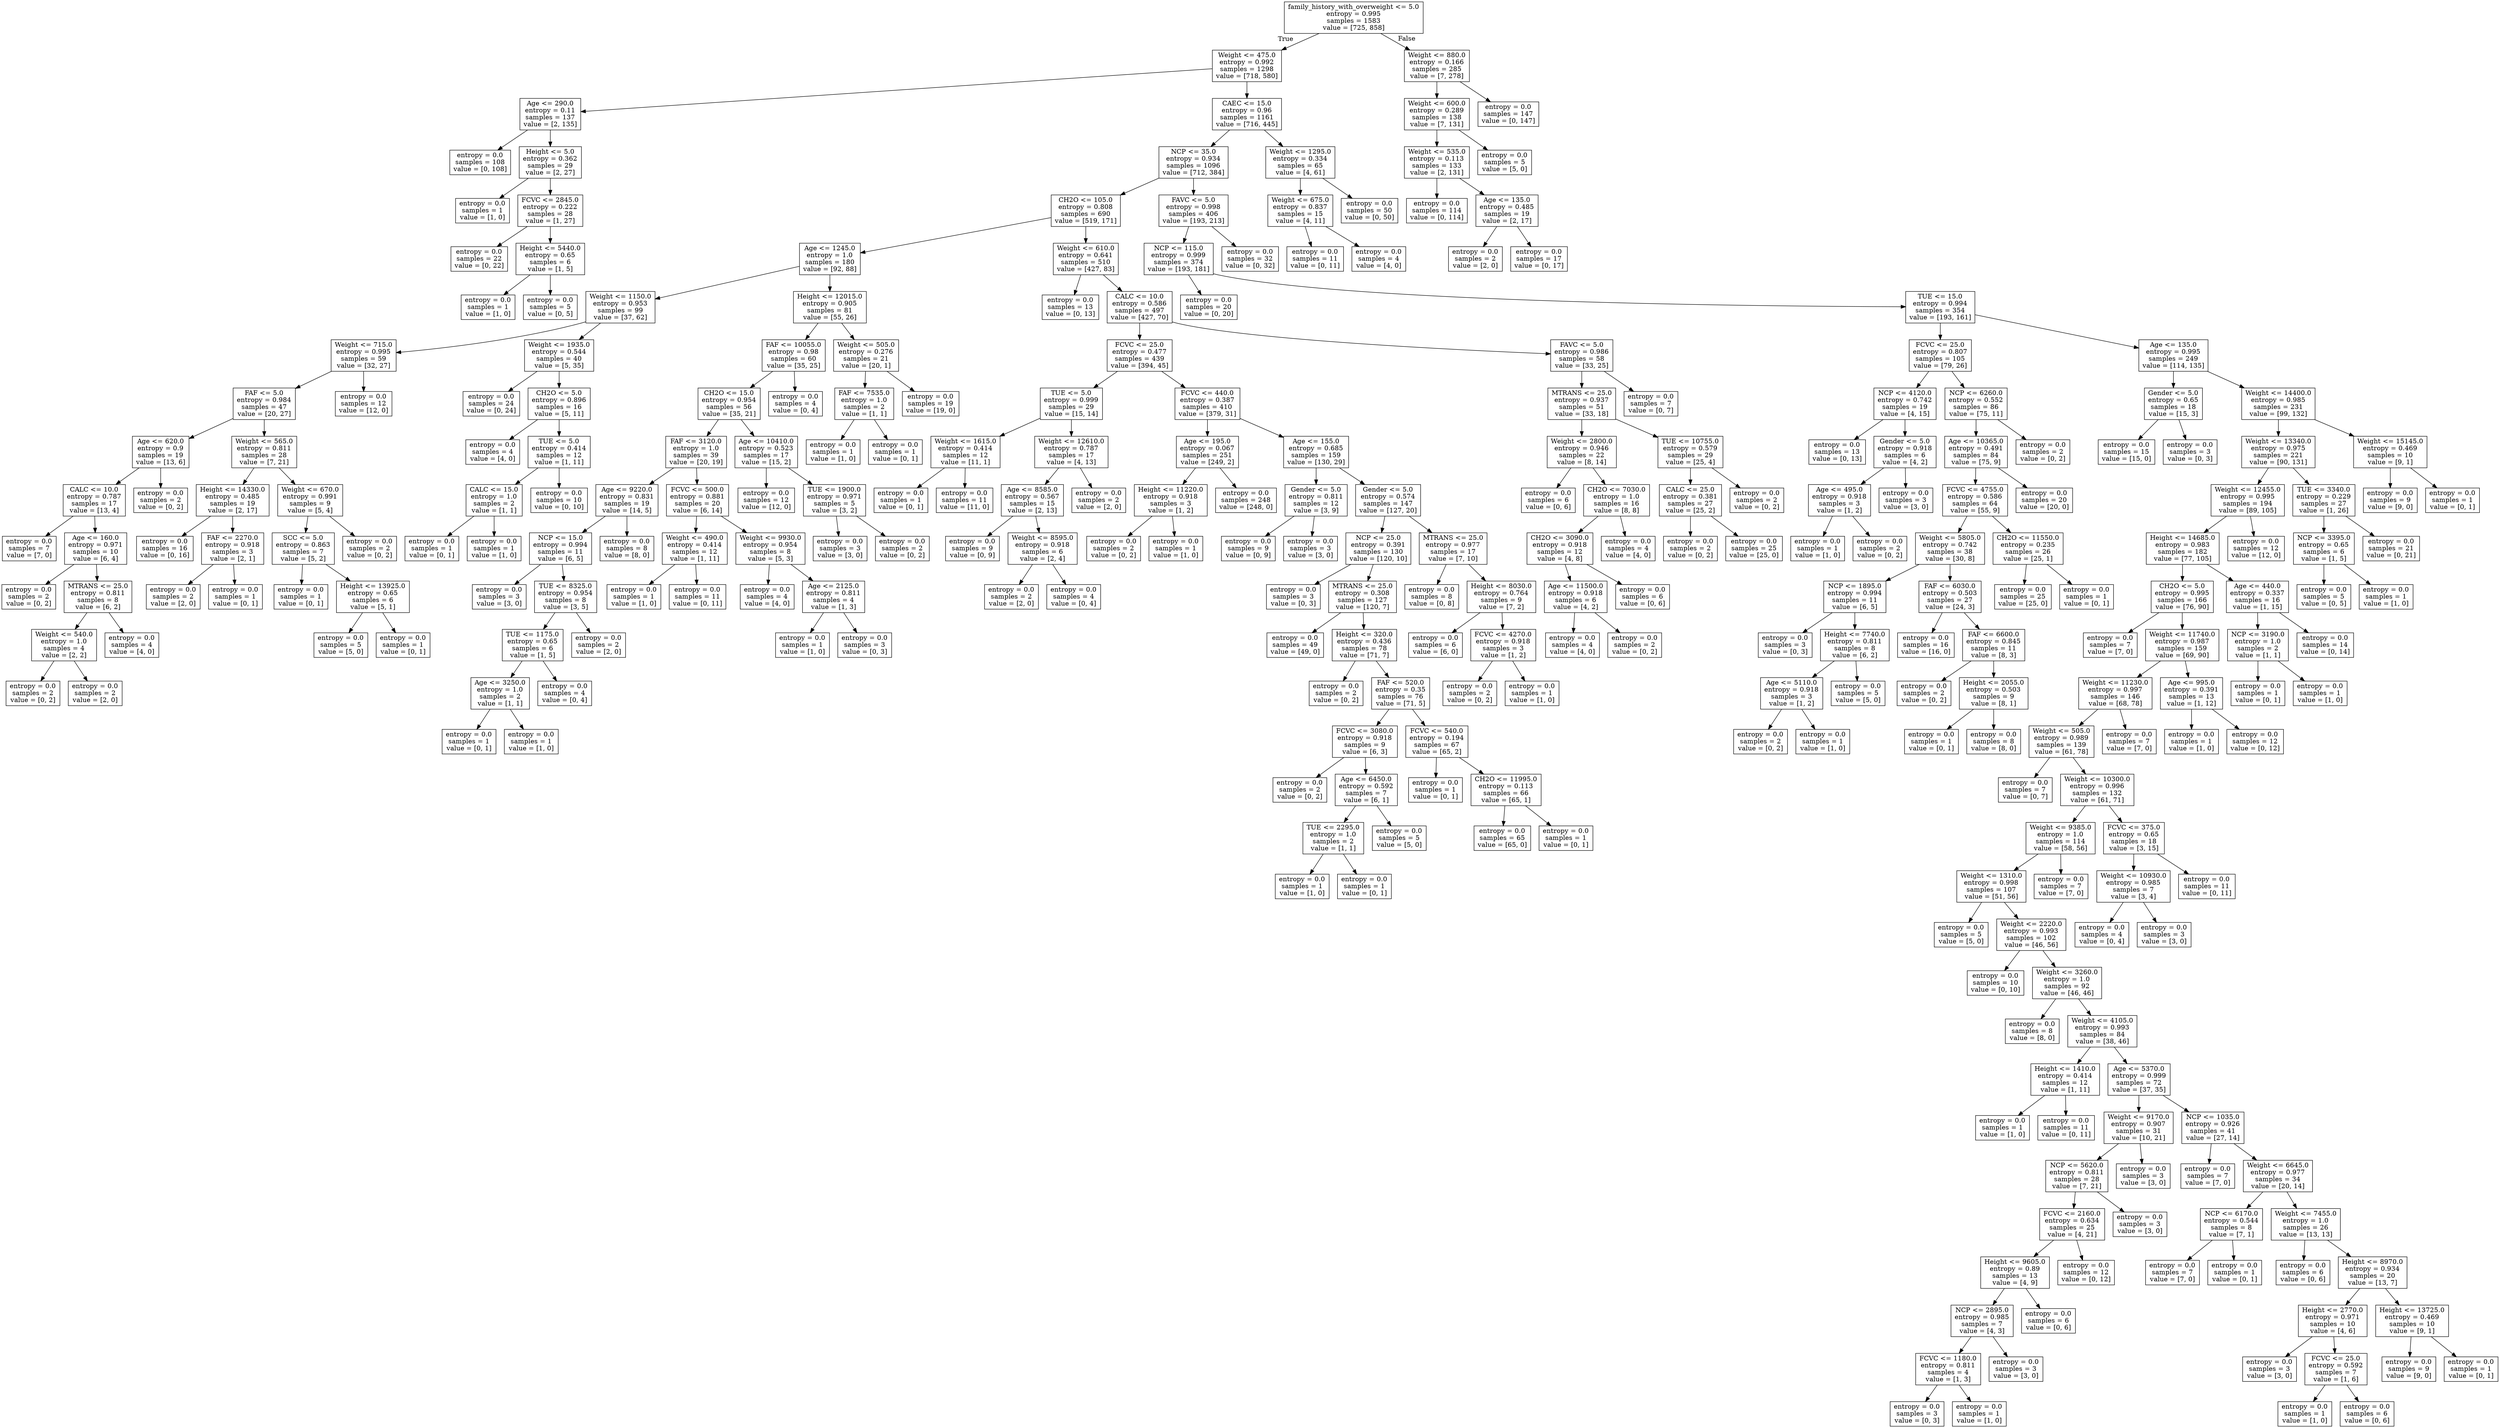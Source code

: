 digraph Tree {
node [shape=box] ;
0 [label="family_history_with_overweight <= 5.0\nentropy = 0.995\nsamples = 1583\nvalue = [725, 858]"] ;
1 [label="Weight <= 475.0\nentropy = 0.992\nsamples = 1298\nvalue = [718, 580]"] ;
0 -> 1 [labeldistance=2.5, labelangle=45, headlabel="True"] ;
2 [label="Age <= 290.0\nentropy = 0.11\nsamples = 137\nvalue = [2, 135]"] ;
1 -> 2 ;
3 [label="entropy = 0.0\nsamples = 108\nvalue = [0, 108]"] ;
2 -> 3 ;
4 [label="Height <= 5.0\nentropy = 0.362\nsamples = 29\nvalue = [2, 27]"] ;
2 -> 4 ;
5 [label="entropy = 0.0\nsamples = 1\nvalue = [1, 0]"] ;
4 -> 5 ;
6 [label="FCVC <= 2845.0\nentropy = 0.222\nsamples = 28\nvalue = [1, 27]"] ;
4 -> 6 ;
7 [label="entropy = 0.0\nsamples = 22\nvalue = [0, 22]"] ;
6 -> 7 ;
8 [label="Height <= 5440.0\nentropy = 0.65\nsamples = 6\nvalue = [1, 5]"] ;
6 -> 8 ;
9 [label="entropy = 0.0\nsamples = 1\nvalue = [1, 0]"] ;
8 -> 9 ;
10 [label="entropy = 0.0\nsamples = 5\nvalue = [0, 5]"] ;
8 -> 10 ;
11 [label="CAEC <= 15.0\nentropy = 0.96\nsamples = 1161\nvalue = [716, 445]"] ;
1 -> 11 ;
12 [label="NCP <= 35.0\nentropy = 0.934\nsamples = 1096\nvalue = [712, 384]"] ;
11 -> 12 ;
13 [label="CH2O <= 105.0\nentropy = 0.808\nsamples = 690\nvalue = [519, 171]"] ;
12 -> 13 ;
14 [label="Age <= 1245.0\nentropy = 1.0\nsamples = 180\nvalue = [92, 88]"] ;
13 -> 14 ;
15 [label="Weight <= 1150.0\nentropy = 0.953\nsamples = 99\nvalue = [37, 62]"] ;
14 -> 15 ;
16 [label="Weight <= 715.0\nentropy = 0.995\nsamples = 59\nvalue = [32, 27]"] ;
15 -> 16 ;
17 [label="FAF <= 5.0\nentropy = 0.984\nsamples = 47\nvalue = [20, 27]"] ;
16 -> 17 ;
18 [label="Age <= 620.0\nentropy = 0.9\nsamples = 19\nvalue = [13, 6]"] ;
17 -> 18 ;
19 [label="CALC <= 10.0\nentropy = 0.787\nsamples = 17\nvalue = [13, 4]"] ;
18 -> 19 ;
20 [label="entropy = 0.0\nsamples = 7\nvalue = [7, 0]"] ;
19 -> 20 ;
21 [label="Age <= 160.0\nentropy = 0.971\nsamples = 10\nvalue = [6, 4]"] ;
19 -> 21 ;
22 [label="entropy = 0.0\nsamples = 2\nvalue = [0, 2]"] ;
21 -> 22 ;
23 [label="MTRANS <= 25.0\nentropy = 0.811\nsamples = 8\nvalue = [6, 2]"] ;
21 -> 23 ;
24 [label="Weight <= 540.0\nentropy = 1.0\nsamples = 4\nvalue = [2, 2]"] ;
23 -> 24 ;
25 [label="entropy = 0.0\nsamples = 2\nvalue = [0, 2]"] ;
24 -> 25 ;
26 [label="entropy = 0.0\nsamples = 2\nvalue = [2, 0]"] ;
24 -> 26 ;
27 [label="entropy = 0.0\nsamples = 4\nvalue = [4, 0]"] ;
23 -> 27 ;
28 [label="entropy = 0.0\nsamples = 2\nvalue = [0, 2]"] ;
18 -> 28 ;
29 [label="Weight <= 565.0\nentropy = 0.811\nsamples = 28\nvalue = [7, 21]"] ;
17 -> 29 ;
30 [label="Height <= 14330.0\nentropy = 0.485\nsamples = 19\nvalue = [2, 17]"] ;
29 -> 30 ;
31 [label="entropy = 0.0\nsamples = 16\nvalue = [0, 16]"] ;
30 -> 31 ;
32 [label="FAF <= 2270.0\nentropy = 0.918\nsamples = 3\nvalue = [2, 1]"] ;
30 -> 32 ;
33 [label="entropy = 0.0\nsamples = 2\nvalue = [2, 0]"] ;
32 -> 33 ;
34 [label="entropy = 0.0\nsamples = 1\nvalue = [0, 1]"] ;
32 -> 34 ;
35 [label="Weight <= 670.0\nentropy = 0.991\nsamples = 9\nvalue = [5, 4]"] ;
29 -> 35 ;
36 [label="SCC <= 5.0\nentropy = 0.863\nsamples = 7\nvalue = [5, 2]"] ;
35 -> 36 ;
37 [label="entropy = 0.0\nsamples = 1\nvalue = [0, 1]"] ;
36 -> 37 ;
38 [label="Height <= 13925.0\nentropy = 0.65\nsamples = 6\nvalue = [5, 1]"] ;
36 -> 38 ;
39 [label="entropy = 0.0\nsamples = 5\nvalue = [5, 0]"] ;
38 -> 39 ;
40 [label="entropy = 0.0\nsamples = 1\nvalue = [0, 1]"] ;
38 -> 40 ;
41 [label="entropy = 0.0\nsamples = 2\nvalue = [0, 2]"] ;
35 -> 41 ;
42 [label="entropy = 0.0\nsamples = 12\nvalue = [12, 0]"] ;
16 -> 42 ;
43 [label="Weight <= 1935.0\nentropy = 0.544\nsamples = 40\nvalue = [5, 35]"] ;
15 -> 43 ;
44 [label="entropy = 0.0\nsamples = 24\nvalue = [0, 24]"] ;
43 -> 44 ;
45 [label="CH2O <= 5.0\nentropy = 0.896\nsamples = 16\nvalue = [5, 11]"] ;
43 -> 45 ;
46 [label="entropy = 0.0\nsamples = 4\nvalue = [4, 0]"] ;
45 -> 46 ;
47 [label="TUE <= 5.0\nentropy = 0.414\nsamples = 12\nvalue = [1, 11]"] ;
45 -> 47 ;
48 [label="CALC <= 15.0\nentropy = 1.0\nsamples = 2\nvalue = [1, 1]"] ;
47 -> 48 ;
49 [label="entropy = 0.0\nsamples = 1\nvalue = [0, 1]"] ;
48 -> 49 ;
50 [label="entropy = 0.0\nsamples = 1\nvalue = [1, 0]"] ;
48 -> 50 ;
51 [label="entropy = 0.0\nsamples = 10\nvalue = [0, 10]"] ;
47 -> 51 ;
52 [label="Height <= 12015.0\nentropy = 0.905\nsamples = 81\nvalue = [55, 26]"] ;
14 -> 52 ;
53 [label="FAF <= 10055.0\nentropy = 0.98\nsamples = 60\nvalue = [35, 25]"] ;
52 -> 53 ;
54 [label="CH2O <= 15.0\nentropy = 0.954\nsamples = 56\nvalue = [35, 21]"] ;
53 -> 54 ;
55 [label="FAF <= 3120.0\nentropy = 1.0\nsamples = 39\nvalue = [20, 19]"] ;
54 -> 55 ;
56 [label="Age <= 9220.0\nentropy = 0.831\nsamples = 19\nvalue = [14, 5]"] ;
55 -> 56 ;
57 [label="NCP <= 15.0\nentropy = 0.994\nsamples = 11\nvalue = [6, 5]"] ;
56 -> 57 ;
58 [label="entropy = 0.0\nsamples = 3\nvalue = [3, 0]"] ;
57 -> 58 ;
59 [label="TUE <= 8325.0\nentropy = 0.954\nsamples = 8\nvalue = [3, 5]"] ;
57 -> 59 ;
60 [label="TUE <= 1175.0\nentropy = 0.65\nsamples = 6\nvalue = [1, 5]"] ;
59 -> 60 ;
61 [label="Age <= 3250.0\nentropy = 1.0\nsamples = 2\nvalue = [1, 1]"] ;
60 -> 61 ;
62 [label="entropy = 0.0\nsamples = 1\nvalue = [0, 1]"] ;
61 -> 62 ;
63 [label="entropy = 0.0\nsamples = 1\nvalue = [1, 0]"] ;
61 -> 63 ;
64 [label="entropy = 0.0\nsamples = 4\nvalue = [0, 4]"] ;
60 -> 64 ;
65 [label="entropy = 0.0\nsamples = 2\nvalue = [2, 0]"] ;
59 -> 65 ;
66 [label="entropy = 0.0\nsamples = 8\nvalue = [8, 0]"] ;
56 -> 66 ;
67 [label="FCVC <= 500.0\nentropy = 0.881\nsamples = 20\nvalue = [6, 14]"] ;
55 -> 67 ;
68 [label="Weight <= 490.0\nentropy = 0.414\nsamples = 12\nvalue = [1, 11]"] ;
67 -> 68 ;
69 [label="entropy = 0.0\nsamples = 1\nvalue = [1, 0]"] ;
68 -> 69 ;
70 [label="entropy = 0.0\nsamples = 11\nvalue = [0, 11]"] ;
68 -> 70 ;
71 [label="Weight <= 9930.0\nentropy = 0.954\nsamples = 8\nvalue = [5, 3]"] ;
67 -> 71 ;
72 [label="entropy = 0.0\nsamples = 4\nvalue = [4, 0]"] ;
71 -> 72 ;
73 [label="Age <= 2125.0\nentropy = 0.811\nsamples = 4\nvalue = [1, 3]"] ;
71 -> 73 ;
74 [label="entropy = 0.0\nsamples = 1\nvalue = [1, 0]"] ;
73 -> 74 ;
75 [label="entropy = 0.0\nsamples = 3\nvalue = [0, 3]"] ;
73 -> 75 ;
76 [label="Age <= 10410.0\nentropy = 0.523\nsamples = 17\nvalue = [15, 2]"] ;
54 -> 76 ;
77 [label="entropy = 0.0\nsamples = 12\nvalue = [12, 0]"] ;
76 -> 77 ;
78 [label="TUE <= 1900.0\nentropy = 0.971\nsamples = 5\nvalue = [3, 2]"] ;
76 -> 78 ;
79 [label="entropy = 0.0\nsamples = 3\nvalue = [3, 0]"] ;
78 -> 79 ;
80 [label="entropy = 0.0\nsamples = 2\nvalue = [0, 2]"] ;
78 -> 80 ;
81 [label="entropy = 0.0\nsamples = 4\nvalue = [0, 4]"] ;
53 -> 81 ;
82 [label="Weight <= 505.0\nentropy = 0.276\nsamples = 21\nvalue = [20, 1]"] ;
52 -> 82 ;
83 [label="FAF <= 7535.0\nentropy = 1.0\nsamples = 2\nvalue = [1, 1]"] ;
82 -> 83 ;
84 [label="entropy = 0.0\nsamples = 1\nvalue = [1, 0]"] ;
83 -> 84 ;
85 [label="entropy = 0.0\nsamples = 1\nvalue = [0, 1]"] ;
83 -> 85 ;
86 [label="entropy = 0.0\nsamples = 19\nvalue = [19, 0]"] ;
82 -> 86 ;
87 [label="Weight <= 610.0\nentropy = 0.641\nsamples = 510\nvalue = [427, 83]"] ;
13 -> 87 ;
88 [label="entropy = 0.0\nsamples = 13\nvalue = [0, 13]"] ;
87 -> 88 ;
89 [label="CALC <= 10.0\nentropy = 0.586\nsamples = 497\nvalue = [427, 70]"] ;
87 -> 89 ;
90 [label="FCVC <= 25.0\nentropy = 0.477\nsamples = 439\nvalue = [394, 45]"] ;
89 -> 90 ;
91 [label="TUE <= 5.0\nentropy = 0.999\nsamples = 29\nvalue = [15, 14]"] ;
90 -> 91 ;
92 [label="Weight <= 1615.0\nentropy = 0.414\nsamples = 12\nvalue = [11, 1]"] ;
91 -> 92 ;
93 [label="entropy = 0.0\nsamples = 1\nvalue = [0, 1]"] ;
92 -> 93 ;
94 [label="entropy = 0.0\nsamples = 11\nvalue = [11, 0]"] ;
92 -> 94 ;
95 [label="Weight <= 12610.0\nentropy = 0.787\nsamples = 17\nvalue = [4, 13]"] ;
91 -> 95 ;
96 [label="Age <= 8585.0\nentropy = 0.567\nsamples = 15\nvalue = [2, 13]"] ;
95 -> 96 ;
97 [label="entropy = 0.0\nsamples = 9\nvalue = [0, 9]"] ;
96 -> 97 ;
98 [label="Weight <= 8595.0\nentropy = 0.918\nsamples = 6\nvalue = [2, 4]"] ;
96 -> 98 ;
99 [label="entropy = 0.0\nsamples = 2\nvalue = [2, 0]"] ;
98 -> 99 ;
100 [label="entropy = 0.0\nsamples = 4\nvalue = [0, 4]"] ;
98 -> 100 ;
101 [label="entropy = 0.0\nsamples = 2\nvalue = [2, 0]"] ;
95 -> 101 ;
102 [label="FCVC <= 440.0\nentropy = 0.387\nsamples = 410\nvalue = [379, 31]"] ;
90 -> 102 ;
103 [label="Age <= 195.0\nentropy = 0.067\nsamples = 251\nvalue = [249, 2]"] ;
102 -> 103 ;
104 [label="Height <= 11220.0\nentropy = 0.918\nsamples = 3\nvalue = [1, 2]"] ;
103 -> 104 ;
105 [label="entropy = 0.0\nsamples = 2\nvalue = [0, 2]"] ;
104 -> 105 ;
106 [label="entropy = 0.0\nsamples = 1\nvalue = [1, 0]"] ;
104 -> 106 ;
107 [label="entropy = 0.0\nsamples = 248\nvalue = [248, 0]"] ;
103 -> 107 ;
108 [label="Age <= 155.0\nentropy = 0.685\nsamples = 159\nvalue = [130, 29]"] ;
102 -> 108 ;
109 [label="Gender <= 5.0\nentropy = 0.811\nsamples = 12\nvalue = [3, 9]"] ;
108 -> 109 ;
110 [label="entropy = 0.0\nsamples = 9\nvalue = [0, 9]"] ;
109 -> 110 ;
111 [label="entropy = 0.0\nsamples = 3\nvalue = [3, 0]"] ;
109 -> 111 ;
112 [label="Gender <= 5.0\nentropy = 0.574\nsamples = 147\nvalue = [127, 20]"] ;
108 -> 112 ;
113 [label="NCP <= 25.0\nentropy = 0.391\nsamples = 130\nvalue = [120, 10]"] ;
112 -> 113 ;
114 [label="entropy = 0.0\nsamples = 3\nvalue = [0, 3]"] ;
113 -> 114 ;
115 [label="MTRANS <= 25.0\nentropy = 0.308\nsamples = 127\nvalue = [120, 7]"] ;
113 -> 115 ;
116 [label="entropy = 0.0\nsamples = 49\nvalue = [49, 0]"] ;
115 -> 116 ;
117 [label="Height <= 320.0\nentropy = 0.436\nsamples = 78\nvalue = [71, 7]"] ;
115 -> 117 ;
118 [label="entropy = 0.0\nsamples = 2\nvalue = [0, 2]"] ;
117 -> 118 ;
119 [label="FAF <= 520.0\nentropy = 0.35\nsamples = 76\nvalue = [71, 5]"] ;
117 -> 119 ;
120 [label="FCVC <= 3080.0\nentropy = 0.918\nsamples = 9\nvalue = [6, 3]"] ;
119 -> 120 ;
121 [label="entropy = 0.0\nsamples = 2\nvalue = [0, 2]"] ;
120 -> 121 ;
122 [label="Age <= 6450.0\nentropy = 0.592\nsamples = 7\nvalue = [6, 1]"] ;
120 -> 122 ;
123 [label="TUE <= 2295.0\nentropy = 1.0\nsamples = 2\nvalue = [1, 1]"] ;
122 -> 123 ;
124 [label="entropy = 0.0\nsamples = 1\nvalue = [1, 0]"] ;
123 -> 124 ;
125 [label="entropy = 0.0\nsamples = 1\nvalue = [0, 1]"] ;
123 -> 125 ;
126 [label="entropy = 0.0\nsamples = 5\nvalue = [5, 0]"] ;
122 -> 126 ;
127 [label="FCVC <= 540.0\nentropy = 0.194\nsamples = 67\nvalue = [65, 2]"] ;
119 -> 127 ;
128 [label="entropy = 0.0\nsamples = 1\nvalue = [0, 1]"] ;
127 -> 128 ;
129 [label="CH2O <= 11995.0\nentropy = 0.113\nsamples = 66\nvalue = [65, 1]"] ;
127 -> 129 ;
130 [label="entropy = 0.0\nsamples = 65\nvalue = [65, 0]"] ;
129 -> 130 ;
131 [label="entropy = 0.0\nsamples = 1\nvalue = [0, 1]"] ;
129 -> 131 ;
132 [label="MTRANS <= 25.0\nentropy = 0.977\nsamples = 17\nvalue = [7, 10]"] ;
112 -> 132 ;
133 [label="entropy = 0.0\nsamples = 8\nvalue = [0, 8]"] ;
132 -> 133 ;
134 [label="Height <= 8030.0\nentropy = 0.764\nsamples = 9\nvalue = [7, 2]"] ;
132 -> 134 ;
135 [label="entropy = 0.0\nsamples = 6\nvalue = [6, 0]"] ;
134 -> 135 ;
136 [label="FCVC <= 4270.0\nentropy = 0.918\nsamples = 3\nvalue = [1, 2]"] ;
134 -> 136 ;
137 [label="entropy = 0.0\nsamples = 2\nvalue = [0, 2]"] ;
136 -> 137 ;
138 [label="entropy = 0.0\nsamples = 1\nvalue = [1, 0]"] ;
136 -> 138 ;
139 [label="FAVC <= 5.0\nentropy = 0.986\nsamples = 58\nvalue = [33, 25]"] ;
89 -> 139 ;
140 [label="MTRANS <= 25.0\nentropy = 0.937\nsamples = 51\nvalue = [33, 18]"] ;
139 -> 140 ;
141 [label="Weight <= 2800.0\nentropy = 0.946\nsamples = 22\nvalue = [8, 14]"] ;
140 -> 141 ;
142 [label="entropy = 0.0\nsamples = 6\nvalue = [0, 6]"] ;
141 -> 142 ;
143 [label="CH2O <= 7030.0\nentropy = 1.0\nsamples = 16\nvalue = [8, 8]"] ;
141 -> 143 ;
144 [label="CH2O <= 3090.0\nentropy = 0.918\nsamples = 12\nvalue = [4, 8]"] ;
143 -> 144 ;
145 [label="Age <= 11500.0\nentropy = 0.918\nsamples = 6\nvalue = [4, 2]"] ;
144 -> 145 ;
146 [label="entropy = 0.0\nsamples = 4\nvalue = [4, 0]"] ;
145 -> 146 ;
147 [label="entropy = 0.0\nsamples = 2\nvalue = [0, 2]"] ;
145 -> 147 ;
148 [label="entropy = 0.0\nsamples = 6\nvalue = [0, 6]"] ;
144 -> 148 ;
149 [label="entropy = 0.0\nsamples = 4\nvalue = [4, 0]"] ;
143 -> 149 ;
150 [label="TUE <= 10755.0\nentropy = 0.579\nsamples = 29\nvalue = [25, 4]"] ;
140 -> 150 ;
151 [label="CALC <= 25.0\nentropy = 0.381\nsamples = 27\nvalue = [25, 2]"] ;
150 -> 151 ;
152 [label="entropy = 0.0\nsamples = 2\nvalue = [0, 2]"] ;
151 -> 152 ;
153 [label="entropy = 0.0\nsamples = 25\nvalue = [25, 0]"] ;
151 -> 153 ;
154 [label="entropy = 0.0\nsamples = 2\nvalue = [0, 2]"] ;
150 -> 154 ;
155 [label="entropy = 0.0\nsamples = 7\nvalue = [0, 7]"] ;
139 -> 155 ;
156 [label="FAVC <= 5.0\nentropy = 0.998\nsamples = 406\nvalue = [193, 213]"] ;
12 -> 156 ;
157 [label="NCP <= 115.0\nentropy = 0.999\nsamples = 374\nvalue = [193, 181]"] ;
156 -> 157 ;
158 [label="entropy = 0.0\nsamples = 20\nvalue = [0, 20]"] ;
157 -> 158 ;
159 [label="TUE <= 15.0\nentropy = 0.994\nsamples = 354\nvalue = [193, 161]"] ;
157 -> 159 ;
160 [label="FCVC <= 25.0\nentropy = 0.807\nsamples = 105\nvalue = [79, 26]"] ;
159 -> 160 ;
161 [label="NCP <= 4120.0\nentropy = 0.742\nsamples = 19\nvalue = [4, 15]"] ;
160 -> 161 ;
162 [label="entropy = 0.0\nsamples = 13\nvalue = [0, 13]"] ;
161 -> 162 ;
163 [label="Gender <= 5.0\nentropy = 0.918\nsamples = 6\nvalue = [4, 2]"] ;
161 -> 163 ;
164 [label="Age <= 495.0\nentropy = 0.918\nsamples = 3\nvalue = [1, 2]"] ;
163 -> 164 ;
165 [label="entropy = 0.0\nsamples = 1\nvalue = [1, 0]"] ;
164 -> 165 ;
166 [label="entropy = 0.0\nsamples = 2\nvalue = [0, 2]"] ;
164 -> 166 ;
167 [label="entropy = 0.0\nsamples = 3\nvalue = [3, 0]"] ;
163 -> 167 ;
168 [label="NCP <= 6260.0\nentropy = 0.552\nsamples = 86\nvalue = [75, 11]"] ;
160 -> 168 ;
169 [label="Age <= 10365.0\nentropy = 0.491\nsamples = 84\nvalue = [75, 9]"] ;
168 -> 169 ;
170 [label="FCVC <= 4755.0\nentropy = 0.586\nsamples = 64\nvalue = [55, 9]"] ;
169 -> 170 ;
171 [label="Weight <= 5805.0\nentropy = 0.742\nsamples = 38\nvalue = [30, 8]"] ;
170 -> 171 ;
172 [label="NCP <= 1895.0\nentropy = 0.994\nsamples = 11\nvalue = [6, 5]"] ;
171 -> 172 ;
173 [label="entropy = 0.0\nsamples = 3\nvalue = [0, 3]"] ;
172 -> 173 ;
174 [label="Height <= 7740.0\nentropy = 0.811\nsamples = 8\nvalue = [6, 2]"] ;
172 -> 174 ;
175 [label="Age <= 5110.0\nentropy = 0.918\nsamples = 3\nvalue = [1, 2]"] ;
174 -> 175 ;
176 [label="entropy = 0.0\nsamples = 2\nvalue = [0, 2]"] ;
175 -> 176 ;
177 [label="entropy = 0.0\nsamples = 1\nvalue = [1, 0]"] ;
175 -> 177 ;
178 [label="entropy = 0.0\nsamples = 5\nvalue = [5, 0]"] ;
174 -> 178 ;
179 [label="FAF <= 6030.0\nentropy = 0.503\nsamples = 27\nvalue = [24, 3]"] ;
171 -> 179 ;
180 [label="entropy = 0.0\nsamples = 16\nvalue = [16, 0]"] ;
179 -> 180 ;
181 [label="FAF <= 6600.0\nentropy = 0.845\nsamples = 11\nvalue = [8, 3]"] ;
179 -> 181 ;
182 [label="entropy = 0.0\nsamples = 2\nvalue = [0, 2]"] ;
181 -> 182 ;
183 [label="Height <= 2055.0\nentropy = 0.503\nsamples = 9\nvalue = [8, 1]"] ;
181 -> 183 ;
184 [label="entropy = 0.0\nsamples = 1\nvalue = [0, 1]"] ;
183 -> 184 ;
185 [label="entropy = 0.0\nsamples = 8\nvalue = [8, 0]"] ;
183 -> 185 ;
186 [label="CH2O <= 11550.0\nentropy = 0.235\nsamples = 26\nvalue = [25, 1]"] ;
170 -> 186 ;
187 [label="entropy = 0.0\nsamples = 25\nvalue = [25, 0]"] ;
186 -> 187 ;
188 [label="entropy = 0.0\nsamples = 1\nvalue = [0, 1]"] ;
186 -> 188 ;
189 [label="entropy = 0.0\nsamples = 20\nvalue = [20, 0]"] ;
169 -> 189 ;
190 [label="entropy = 0.0\nsamples = 2\nvalue = [0, 2]"] ;
168 -> 190 ;
191 [label="Age <= 135.0\nentropy = 0.995\nsamples = 249\nvalue = [114, 135]"] ;
159 -> 191 ;
192 [label="Gender <= 5.0\nentropy = 0.65\nsamples = 18\nvalue = [15, 3]"] ;
191 -> 192 ;
193 [label="entropy = 0.0\nsamples = 15\nvalue = [15, 0]"] ;
192 -> 193 ;
194 [label="entropy = 0.0\nsamples = 3\nvalue = [0, 3]"] ;
192 -> 194 ;
195 [label="Weight <= 14400.0\nentropy = 0.985\nsamples = 231\nvalue = [99, 132]"] ;
191 -> 195 ;
196 [label="Weight <= 13340.0\nentropy = 0.975\nsamples = 221\nvalue = [90, 131]"] ;
195 -> 196 ;
197 [label="Weight <= 12455.0\nentropy = 0.995\nsamples = 194\nvalue = [89, 105]"] ;
196 -> 197 ;
198 [label="Height <= 14685.0\nentropy = 0.983\nsamples = 182\nvalue = [77, 105]"] ;
197 -> 198 ;
199 [label="CH2O <= 5.0\nentropy = 0.995\nsamples = 166\nvalue = [76, 90]"] ;
198 -> 199 ;
200 [label="entropy = 0.0\nsamples = 7\nvalue = [7, 0]"] ;
199 -> 200 ;
201 [label="Weight <= 11740.0\nentropy = 0.987\nsamples = 159\nvalue = [69, 90]"] ;
199 -> 201 ;
202 [label="Weight <= 11230.0\nentropy = 0.997\nsamples = 146\nvalue = [68, 78]"] ;
201 -> 202 ;
203 [label="Weight <= 505.0\nentropy = 0.989\nsamples = 139\nvalue = [61, 78]"] ;
202 -> 203 ;
204 [label="entropy = 0.0\nsamples = 7\nvalue = [0, 7]"] ;
203 -> 204 ;
205 [label="Weight <= 10300.0\nentropy = 0.996\nsamples = 132\nvalue = [61, 71]"] ;
203 -> 205 ;
206 [label="Weight <= 9385.0\nentropy = 1.0\nsamples = 114\nvalue = [58, 56]"] ;
205 -> 206 ;
207 [label="Weight <= 1310.0\nentropy = 0.998\nsamples = 107\nvalue = [51, 56]"] ;
206 -> 207 ;
208 [label="entropy = 0.0\nsamples = 5\nvalue = [5, 0]"] ;
207 -> 208 ;
209 [label="Weight <= 2220.0\nentropy = 0.993\nsamples = 102\nvalue = [46, 56]"] ;
207 -> 209 ;
210 [label="entropy = 0.0\nsamples = 10\nvalue = [0, 10]"] ;
209 -> 210 ;
211 [label="Weight <= 3260.0\nentropy = 1.0\nsamples = 92\nvalue = [46, 46]"] ;
209 -> 211 ;
212 [label="entropy = 0.0\nsamples = 8\nvalue = [8, 0]"] ;
211 -> 212 ;
213 [label="Weight <= 4105.0\nentropy = 0.993\nsamples = 84\nvalue = [38, 46]"] ;
211 -> 213 ;
214 [label="Height <= 1410.0\nentropy = 0.414\nsamples = 12\nvalue = [1, 11]"] ;
213 -> 214 ;
215 [label="entropy = 0.0\nsamples = 1\nvalue = [1, 0]"] ;
214 -> 215 ;
216 [label="entropy = 0.0\nsamples = 11\nvalue = [0, 11]"] ;
214 -> 216 ;
217 [label="Age <= 5370.0\nentropy = 0.999\nsamples = 72\nvalue = [37, 35]"] ;
213 -> 217 ;
218 [label="Weight <= 9170.0\nentropy = 0.907\nsamples = 31\nvalue = [10, 21]"] ;
217 -> 218 ;
219 [label="NCP <= 5620.0\nentropy = 0.811\nsamples = 28\nvalue = [7, 21]"] ;
218 -> 219 ;
220 [label="FCVC <= 2160.0\nentropy = 0.634\nsamples = 25\nvalue = [4, 21]"] ;
219 -> 220 ;
221 [label="Height <= 9605.0\nentropy = 0.89\nsamples = 13\nvalue = [4, 9]"] ;
220 -> 221 ;
222 [label="NCP <= 2895.0\nentropy = 0.985\nsamples = 7\nvalue = [4, 3]"] ;
221 -> 222 ;
223 [label="FCVC <= 1180.0\nentropy = 0.811\nsamples = 4\nvalue = [1, 3]"] ;
222 -> 223 ;
224 [label="entropy = 0.0\nsamples = 3\nvalue = [0, 3]"] ;
223 -> 224 ;
225 [label="entropy = 0.0\nsamples = 1\nvalue = [1, 0]"] ;
223 -> 225 ;
226 [label="entropy = 0.0\nsamples = 3\nvalue = [3, 0]"] ;
222 -> 226 ;
227 [label="entropy = 0.0\nsamples = 6\nvalue = [0, 6]"] ;
221 -> 227 ;
228 [label="entropy = 0.0\nsamples = 12\nvalue = [0, 12]"] ;
220 -> 228 ;
229 [label="entropy = 0.0\nsamples = 3\nvalue = [3, 0]"] ;
219 -> 229 ;
230 [label="entropy = 0.0\nsamples = 3\nvalue = [3, 0]"] ;
218 -> 230 ;
231 [label="NCP <= 1035.0\nentropy = 0.926\nsamples = 41\nvalue = [27, 14]"] ;
217 -> 231 ;
232 [label="entropy = 0.0\nsamples = 7\nvalue = [7, 0]"] ;
231 -> 232 ;
233 [label="Weight <= 6645.0\nentropy = 0.977\nsamples = 34\nvalue = [20, 14]"] ;
231 -> 233 ;
234 [label="NCP <= 6170.0\nentropy = 0.544\nsamples = 8\nvalue = [7, 1]"] ;
233 -> 234 ;
235 [label="entropy = 0.0\nsamples = 7\nvalue = [7, 0]"] ;
234 -> 235 ;
236 [label="entropy = 0.0\nsamples = 1\nvalue = [0, 1]"] ;
234 -> 236 ;
237 [label="Weight <= 7455.0\nentropy = 1.0\nsamples = 26\nvalue = [13, 13]"] ;
233 -> 237 ;
238 [label="entropy = 0.0\nsamples = 6\nvalue = [0, 6]"] ;
237 -> 238 ;
239 [label="Height <= 8970.0\nentropy = 0.934\nsamples = 20\nvalue = [13, 7]"] ;
237 -> 239 ;
240 [label="Height <= 2770.0\nentropy = 0.971\nsamples = 10\nvalue = [4, 6]"] ;
239 -> 240 ;
241 [label="entropy = 0.0\nsamples = 3\nvalue = [3, 0]"] ;
240 -> 241 ;
242 [label="FCVC <= 25.0\nentropy = 0.592\nsamples = 7\nvalue = [1, 6]"] ;
240 -> 242 ;
243 [label="entropy = 0.0\nsamples = 1\nvalue = [1, 0]"] ;
242 -> 243 ;
244 [label="entropy = 0.0\nsamples = 6\nvalue = [0, 6]"] ;
242 -> 244 ;
245 [label="Height <= 13725.0\nentropy = 0.469\nsamples = 10\nvalue = [9, 1]"] ;
239 -> 245 ;
246 [label="entropy = 0.0\nsamples = 9\nvalue = [9, 0]"] ;
245 -> 246 ;
247 [label="entropy = 0.0\nsamples = 1\nvalue = [0, 1]"] ;
245 -> 247 ;
248 [label="entropy = 0.0\nsamples = 7\nvalue = [7, 0]"] ;
206 -> 248 ;
249 [label="FCVC <= 375.0\nentropy = 0.65\nsamples = 18\nvalue = [3, 15]"] ;
205 -> 249 ;
250 [label="Weight <= 10930.0\nentropy = 0.985\nsamples = 7\nvalue = [3, 4]"] ;
249 -> 250 ;
251 [label="entropy = 0.0\nsamples = 4\nvalue = [0, 4]"] ;
250 -> 251 ;
252 [label="entropy = 0.0\nsamples = 3\nvalue = [3, 0]"] ;
250 -> 252 ;
253 [label="entropy = 0.0\nsamples = 11\nvalue = [0, 11]"] ;
249 -> 253 ;
254 [label="entropy = 0.0\nsamples = 7\nvalue = [7, 0]"] ;
202 -> 254 ;
255 [label="Age <= 995.0\nentropy = 0.391\nsamples = 13\nvalue = [1, 12]"] ;
201 -> 255 ;
256 [label="entropy = 0.0\nsamples = 1\nvalue = [1, 0]"] ;
255 -> 256 ;
257 [label="entropy = 0.0\nsamples = 12\nvalue = [0, 12]"] ;
255 -> 257 ;
258 [label="Age <= 440.0\nentropy = 0.337\nsamples = 16\nvalue = [1, 15]"] ;
198 -> 258 ;
259 [label="NCP <= 3190.0\nentropy = 1.0\nsamples = 2\nvalue = [1, 1]"] ;
258 -> 259 ;
260 [label="entropy = 0.0\nsamples = 1\nvalue = [0, 1]"] ;
259 -> 260 ;
261 [label="entropy = 0.0\nsamples = 1\nvalue = [1, 0]"] ;
259 -> 261 ;
262 [label="entropy = 0.0\nsamples = 14\nvalue = [0, 14]"] ;
258 -> 262 ;
263 [label="entropy = 0.0\nsamples = 12\nvalue = [12, 0]"] ;
197 -> 263 ;
264 [label="TUE <= 3340.0\nentropy = 0.229\nsamples = 27\nvalue = [1, 26]"] ;
196 -> 264 ;
265 [label="NCP <= 3395.0\nentropy = 0.65\nsamples = 6\nvalue = [1, 5]"] ;
264 -> 265 ;
266 [label="entropy = 0.0\nsamples = 5\nvalue = [0, 5]"] ;
265 -> 266 ;
267 [label="entropy = 0.0\nsamples = 1\nvalue = [1, 0]"] ;
265 -> 267 ;
268 [label="entropy = 0.0\nsamples = 21\nvalue = [0, 21]"] ;
264 -> 268 ;
269 [label="Weight <= 15145.0\nentropy = 0.469\nsamples = 10\nvalue = [9, 1]"] ;
195 -> 269 ;
270 [label="entropy = 0.0\nsamples = 9\nvalue = [9, 0]"] ;
269 -> 270 ;
271 [label="entropy = 0.0\nsamples = 1\nvalue = [0, 1]"] ;
269 -> 271 ;
272 [label="entropy = 0.0\nsamples = 32\nvalue = [0, 32]"] ;
156 -> 272 ;
273 [label="Weight <= 1295.0\nentropy = 0.334\nsamples = 65\nvalue = [4, 61]"] ;
11 -> 273 ;
274 [label="Weight <= 675.0\nentropy = 0.837\nsamples = 15\nvalue = [4, 11]"] ;
273 -> 274 ;
275 [label="entropy = 0.0\nsamples = 11\nvalue = [0, 11]"] ;
274 -> 275 ;
276 [label="entropy = 0.0\nsamples = 4\nvalue = [4, 0]"] ;
274 -> 276 ;
277 [label="entropy = 0.0\nsamples = 50\nvalue = [0, 50]"] ;
273 -> 277 ;
278 [label="Weight <= 880.0\nentropy = 0.166\nsamples = 285\nvalue = [7, 278]"] ;
0 -> 278 [labeldistance=2.5, labelangle=-45, headlabel="False"] ;
279 [label="Weight <= 600.0\nentropy = 0.289\nsamples = 138\nvalue = [7, 131]"] ;
278 -> 279 ;
280 [label="Weight <= 535.0\nentropy = 0.113\nsamples = 133\nvalue = [2, 131]"] ;
279 -> 280 ;
281 [label="entropy = 0.0\nsamples = 114\nvalue = [0, 114]"] ;
280 -> 281 ;
282 [label="Age <= 135.0\nentropy = 0.485\nsamples = 19\nvalue = [2, 17]"] ;
280 -> 282 ;
283 [label="entropy = 0.0\nsamples = 2\nvalue = [2, 0]"] ;
282 -> 283 ;
284 [label="entropy = 0.0\nsamples = 17\nvalue = [0, 17]"] ;
282 -> 284 ;
285 [label="entropy = 0.0\nsamples = 5\nvalue = [5, 0]"] ;
279 -> 285 ;
286 [label="entropy = 0.0\nsamples = 147\nvalue = [0, 147]"] ;
278 -> 286 ;
}